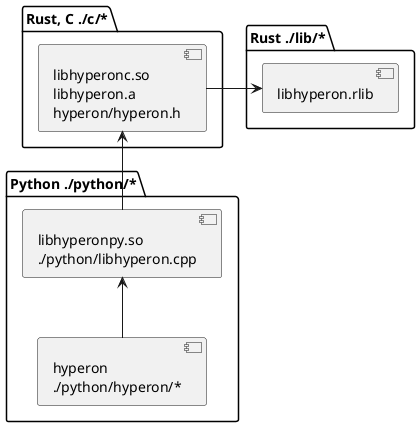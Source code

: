 @startuml

package "Rust ./lib/*" {
  [libhyperon.rlib] as libhyperon
}

package "Rust, C ./c/*" {
  [libhyperonc.so\nlibhyperon.a\nhyperon/hyperon.h] as libhyperonc
}

package "Python ./python/*" {
  [libhyperonpy.so\n./python/libhyperon.cpp] as libhyperonpy
  [hyperon\n./python/hyperon/*] as hyperonpy
}

libhyperonc -> libhyperon
libhyperonpy -u-> libhyperonc
hyperonpy -u-> libhyperonpy

@enduml
